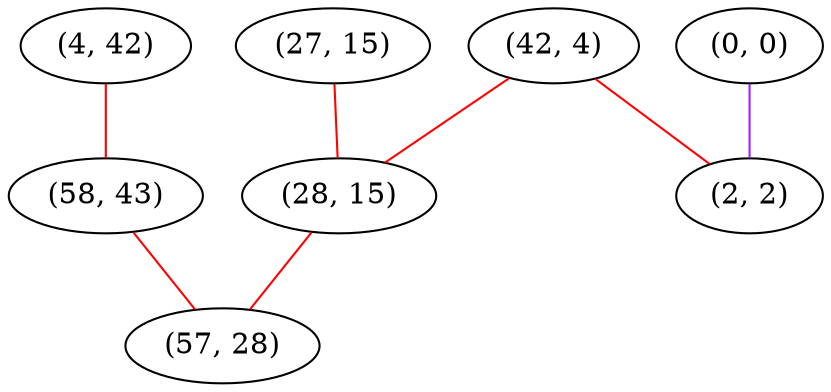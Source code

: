 graph "" {
"(4, 42)";
"(0, 0)";
"(42, 4)";
"(27, 15)";
"(28, 15)";
"(58, 43)";
"(2, 2)";
"(57, 28)";
"(4, 42)" -- "(58, 43)"  [color=red, key=0, weight=1];
"(0, 0)" -- "(2, 2)"  [color=purple, key=0, weight=4];
"(42, 4)" -- "(28, 15)"  [color=red, key=0, weight=1];
"(42, 4)" -- "(2, 2)"  [color=red, key=0, weight=1];
"(27, 15)" -- "(28, 15)"  [color=red, key=0, weight=1];
"(28, 15)" -- "(57, 28)"  [color=red, key=0, weight=1];
"(58, 43)" -- "(57, 28)"  [color=red, key=0, weight=1];
}
